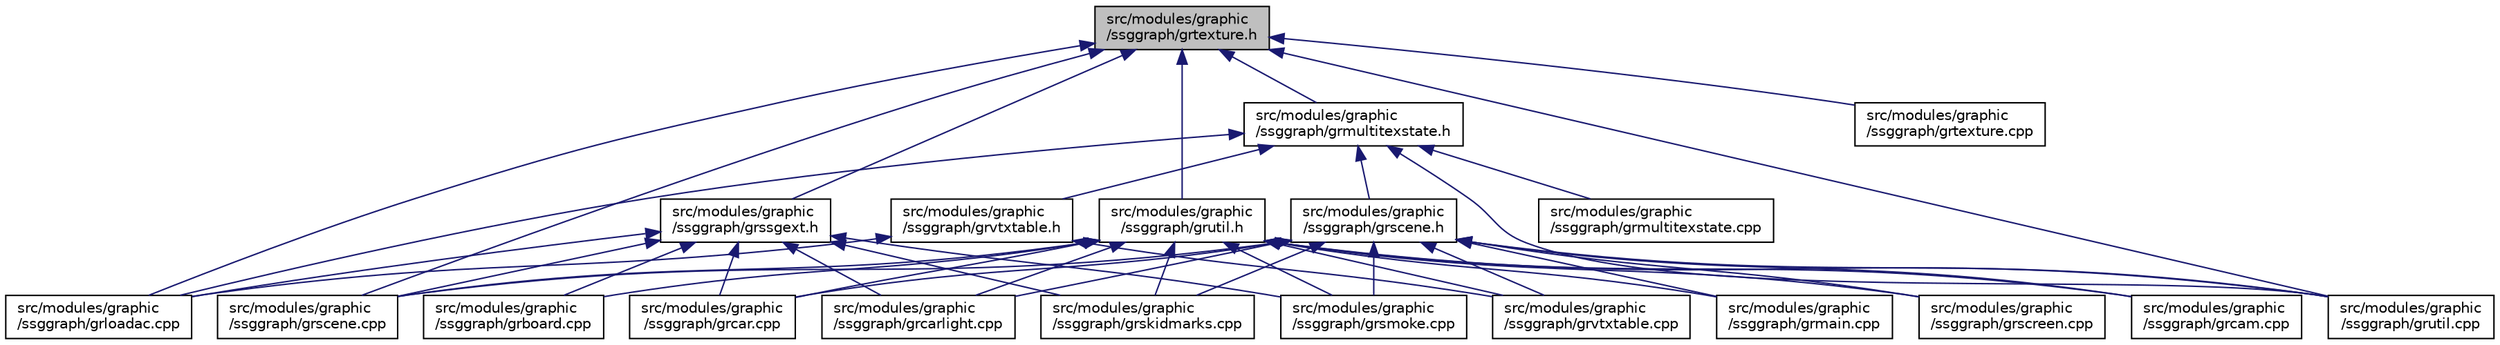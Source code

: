 digraph "src/modules/graphic/ssggraph/grtexture.h"
{
  edge [fontname="Helvetica",fontsize="10",labelfontname="Helvetica",labelfontsize="10"];
  node [fontname="Helvetica",fontsize="10",shape=record];
  Node1 [label="src/modules/graphic\l/ssggraph/grtexture.h",height=0.2,width=0.4,color="black", fillcolor="grey75", style="filled", fontcolor="black"];
  Node1 -> Node2 [dir="back",color="midnightblue",fontsize="10",style="solid",fontname="Helvetica"];
  Node2 [label="src/modules/graphic\l/ssggraph/grssgext.h",height=0.2,width=0.4,color="black", fillcolor="white", style="filled",URL="$grssgext_8h.html",tooltip="This file contains the divergences from PLIB. "];
  Node2 -> Node3 [dir="back",color="midnightblue",fontsize="10",style="solid",fontname="Helvetica"];
  Node3 [label="src/modules/graphic\l/ssggraph/grboard.cpp",height=0.2,width=0.4,color="black", fillcolor="white", style="filled",URL="$grboard_8cpp.html"];
  Node2 -> Node4 [dir="back",color="midnightblue",fontsize="10",style="solid",fontname="Helvetica"];
  Node4 [label="src/modules/graphic\l/ssggraph/grcar.cpp",height=0.2,width=0.4,color="black", fillcolor="white", style="filled",URL="$grcar_8cpp.html"];
  Node2 -> Node5 [dir="back",color="midnightblue",fontsize="10",style="solid",fontname="Helvetica"];
  Node5 [label="src/modules/graphic\l/ssggraph/grcarlight.cpp",height=0.2,width=0.4,color="black", fillcolor="white", style="filled",URL="$grcarlight_8cpp.html"];
  Node2 -> Node6 [dir="back",color="midnightblue",fontsize="10",style="solid",fontname="Helvetica"];
  Node6 [label="src/modules/graphic\l/ssggraph/grloadac.cpp",height=0.2,width=0.4,color="black", fillcolor="white", style="filled",URL="$grloadac_8cpp.html"];
  Node2 -> Node7 [dir="back",color="midnightblue",fontsize="10",style="solid",fontname="Helvetica"];
  Node7 [label="src/modules/graphic\l/ssggraph/grscene.cpp",height=0.2,width=0.4,color="black", fillcolor="white", style="filled",URL="$grscene_8cpp.html"];
  Node2 -> Node8 [dir="back",color="midnightblue",fontsize="10",style="solid",fontname="Helvetica"];
  Node8 [label="src/modules/graphic\l/ssggraph/grskidmarks.cpp",height=0.2,width=0.4,color="black", fillcolor="white", style="filled",URL="$grskidmarks_8cpp.html"];
  Node2 -> Node9 [dir="back",color="midnightblue",fontsize="10",style="solid",fontname="Helvetica"];
  Node9 [label="src/modules/graphic\l/ssggraph/grsmoke.cpp",height=0.2,width=0.4,color="black", fillcolor="white", style="filled",URL="$grsmoke_8cpp.html"];
  Node1 -> Node10 [dir="back",color="midnightblue",fontsize="10",style="solid",fontname="Helvetica"];
  Node10 [label="src/modules/graphic\l/ssggraph/grutil.h",height=0.2,width=0.4,color="black", fillcolor="white", style="filled",URL="$grutil_8h.html"];
  Node10 -> Node3 [dir="back",color="midnightblue",fontsize="10",style="solid",fontname="Helvetica"];
  Node10 -> Node11 [dir="back",color="midnightblue",fontsize="10",style="solid",fontname="Helvetica"];
  Node11 [label="src/modules/graphic\l/ssggraph/grcam.cpp",height=0.2,width=0.4,color="black", fillcolor="white", style="filled",URL="$grcam_8cpp.html"];
  Node10 -> Node4 [dir="back",color="midnightblue",fontsize="10",style="solid",fontname="Helvetica"];
  Node10 -> Node5 [dir="back",color="midnightblue",fontsize="10",style="solid",fontname="Helvetica"];
  Node10 -> Node12 [dir="back",color="midnightblue",fontsize="10",style="solid",fontname="Helvetica"];
  Node12 [label="src/modules/graphic\l/ssggraph/grmain.cpp",height=0.2,width=0.4,color="black", fillcolor="white", style="filled",URL="$grmain_8cpp.html"];
  Node10 -> Node7 [dir="back",color="midnightblue",fontsize="10",style="solid",fontname="Helvetica"];
  Node10 -> Node13 [dir="back",color="midnightblue",fontsize="10",style="solid",fontname="Helvetica"];
  Node13 [label="src/modules/graphic\l/ssggraph/grscreen.cpp",height=0.2,width=0.4,color="black", fillcolor="white", style="filled",URL="$grscreen_8cpp.html"];
  Node10 -> Node8 [dir="back",color="midnightblue",fontsize="10",style="solid",fontname="Helvetica"];
  Node10 -> Node9 [dir="back",color="midnightblue",fontsize="10",style="solid",fontname="Helvetica"];
  Node10 -> Node14 [dir="back",color="midnightblue",fontsize="10",style="solid",fontname="Helvetica"];
  Node14 [label="src/modules/graphic\l/ssggraph/grutil.cpp",height=0.2,width=0.4,color="black", fillcolor="white", style="filled",URL="$grutil_8cpp.html"];
  Node10 -> Node15 [dir="back",color="midnightblue",fontsize="10",style="solid",fontname="Helvetica"];
  Node15 [label="src/modules/graphic\l/ssggraph/grvtxtable.cpp",height=0.2,width=0.4,color="black", fillcolor="white", style="filled",URL="$grvtxtable_8cpp.html"];
  Node1 -> Node16 [dir="back",color="midnightblue",fontsize="10",style="solid",fontname="Helvetica"];
  Node16 [label="src/modules/graphic\l/ssggraph/grmultitexstate.h",height=0.2,width=0.4,color="black", fillcolor="white", style="filled",URL="$grmultitexstate_8h.html"];
  Node16 -> Node17 [dir="back",color="midnightblue",fontsize="10",style="solid",fontname="Helvetica"];
  Node17 [label="src/modules/graphic\l/ssggraph/grscene.h",height=0.2,width=0.4,color="black", fillcolor="white", style="filled",URL="$grscene_8h.html"];
  Node17 -> Node11 [dir="back",color="midnightblue",fontsize="10",style="solid",fontname="Helvetica"];
  Node17 -> Node4 [dir="back",color="midnightblue",fontsize="10",style="solid",fontname="Helvetica"];
  Node17 -> Node5 [dir="back",color="midnightblue",fontsize="10",style="solid",fontname="Helvetica"];
  Node17 -> Node12 [dir="back",color="midnightblue",fontsize="10",style="solid",fontname="Helvetica"];
  Node17 -> Node7 [dir="back",color="midnightblue",fontsize="10",style="solid",fontname="Helvetica"];
  Node17 -> Node13 [dir="back",color="midnightblue",fontsize="10",style="solid",fontname="Helvetica"];
  Node17 -> Node8 [dir="back",color="midnightblue",fontsize="10",style="solid",fontname="Helvetica"];
  Node17 -> Node9 [dir="back",color="midnightblue",fontsize="10",style="solid",fontname="Helvetica"];
  Node17 -> Node14 [dir="back",color="midnightblue",fontsize="10",style="solid",fontname="Helvetica"];
  Node17 -> Node15 [dir="back",color="midnightblue",fontsize="10",style="solid",fontname="Helvetica"];
  Node16 -> Node18 [dir="back",color="midnightblue",fontsize="10",style="solid",fontname="Helvetica"];
  Node18 [label="src/modules/graphic\l/ssggraph/grvtxtable.h",height=0.2,width=0.4,color="black", fillcolor="white", style="filled",URL="$grvtxtable_8h.html"];
  Node18 -> Node6 [dir="back",color="midnightblue",fontsize="10",style="solid",fontname="Helvetica"];
  Node18 -> Node15 [dir="back",color="midnightblue",fontsize="10",style="solid",fontname="Helvetica"];
  Node16 -> Node6 [dir="back",color="midnightblue",fontsize="10",style="solid",fontname="Helvetica"];
  Node16 -> Node19 [dir="back",color="midnightblue",fontsize="10",style="solid",fontname="Helvetica"];
  Node19 [label="src/modules/graphic\l/ssggraph/grmultitexstate.cpp",height=0.2,width=0.4,color="black", fillcolor="white", style="filled",URL="$grmultitexstate_8cpp.html"];
  Node16 -> Node14 [dir="back",color="midnightblue",fontsize="10",style="solid",fontname="Helvetica"];
  Node1 -> Node6 [dir="back",color="midnightblue",fontsize="10",style="solid",fontname="Helvetica"];
  Node1 -> Node7 [dir="back",color="midnightblue",fontsize="10",style="solid",fontname="Helvetica"];
  Node1 -> Node20 [dir="back",color="midnightblue",fontsize="10",style="solid",fontname="Helvetica"];
  Node20 [label="src/modules/graphic\l/ssggraph/grtexture.cpp",height=0.2,width=0.4,color="black", fillcolor="white", style="filled",URL="$grtexture_8cpp.html"];
  Node1 -> Node14 [dir="back",color="midnightblue",fontsize="10",style="solid",fontname="Helvetica"];
}
